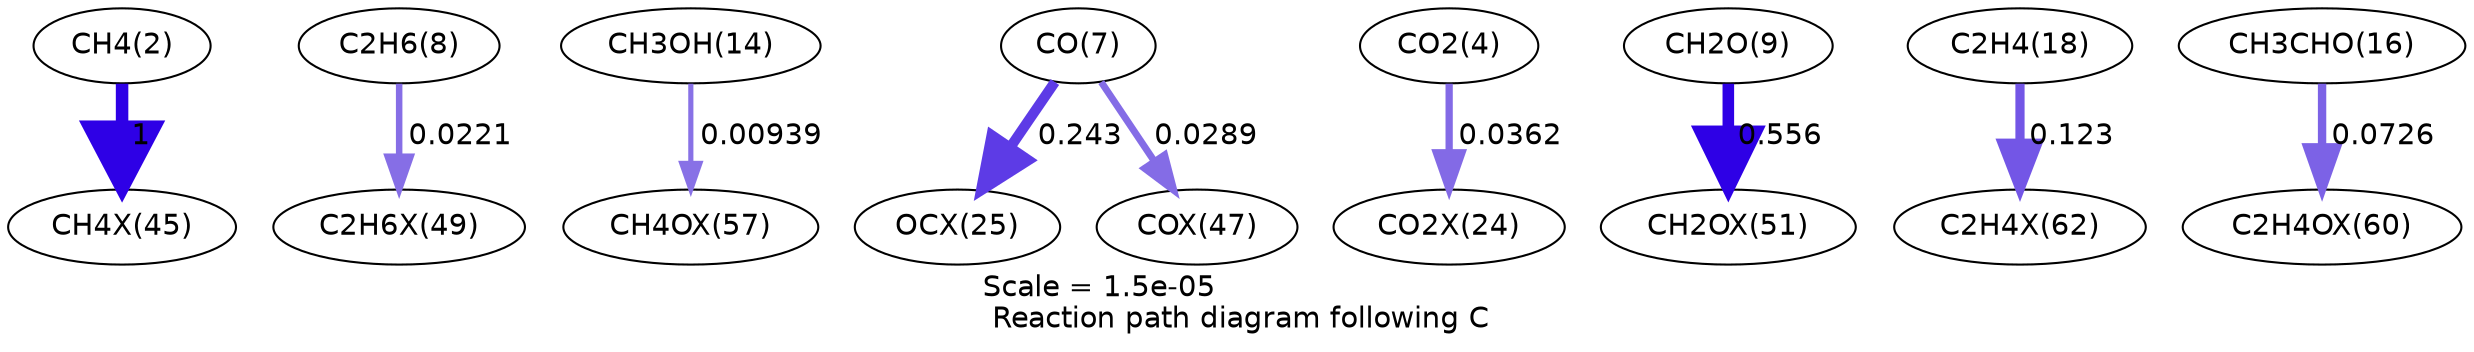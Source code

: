 digraph reaction_paths {
center=1;
s4 -> s44[fontname="Helvetica", penwidth=6, arrowsize=3, color="0.7, 1.5, 0.9"
, label=" 1"];
s10 -> s48[fontname="Helvetica", penwidth=3.12, arrowsize=1.56, color="0.7, 0.522, 0.9"
, label=" 0.0221"];
s16 -> s53[fontname="Helvetica", penwidth=2.48, arrowsize=1.24, color="0.7, 0.509, 0.9"
, label=" 0.00939"];
s9 -> s40[fontname="Helvetica", penwidth=4.93, arrowsize=2.47, color="0.7, 0.743, 0.9"
, label=" 0.243"];
s9 -> s46[fontname="Helvetica", penwidth=3.33, arrowsize=1.66, color="0.7, 0.529, 0.9"
, label=" 0.0289"];
s6 -> s39[fontname="Helvetica", penwidth=3.49, arrowsize=1.75, color="0.7, 0.536, 0.9"
, label=" 0.0362"];
s11 -> s49[fontname="Helvetica", penwidth=5.56, arrowsize=2.78, color="0.7, 1.06, 0.9"
, label=" 0.556"];
s20 -> s55[fontname="Helvetica", penwidth=4.42, arrowsize=2.21, color="0.7, 0.623, 0.9"
, label=" 0.123"];
s18 -> s54[fontname="Helvetica", penwidth=4.02, arrowsize=2.01, color="0.7, 0.573, 0.9"
, label=" 0.0726"];
s4 [ fontname="Helvetica", label="CH4(2)"];
s6 [ fontname="Helvetica", label="CO2(4)"];
s9 [ fontname="Helvetica", label="CO(7)"];
s10 [ fontname="Helvetica", label="C2H6(8)"];
s11 [ fontname="Helvetica", label="CH2O(9)"];
s16 [ fontname="Helvetica", label="CH3OH(14)"];
s18 [ fontname="Helvetica", label="CH3CHO(16)"];
s20 [ fontname="Helvetica", label="C2H4(18)"];
s39 [ fontname="Helvetica", label="CO2X(24)"];
s40 [ fontname="Helvetica", label="OCX(25)"];
s44 [ fontname="Helvetica", label="CH4X(45)"];
s46 [ fontname="Helvetica", label="COX(47)"];
s48 [ fontname="Helvetica", label="C2H6X(49)"];
s49 [ fontname="Helvetica", label="CH2OX(51)"];
s53 [ fontname="Helvetica", label="CH4OX(57)"];
s54 [ fontname="Helvetica", label="C2H4OX(60)"];
s55 [ fontname="Helvetica", label="C2H4X(62)"];
 label = "Scale = 1.5e-05\l Reaction path diagram following C";
 fontname = "Helvetica";
}
